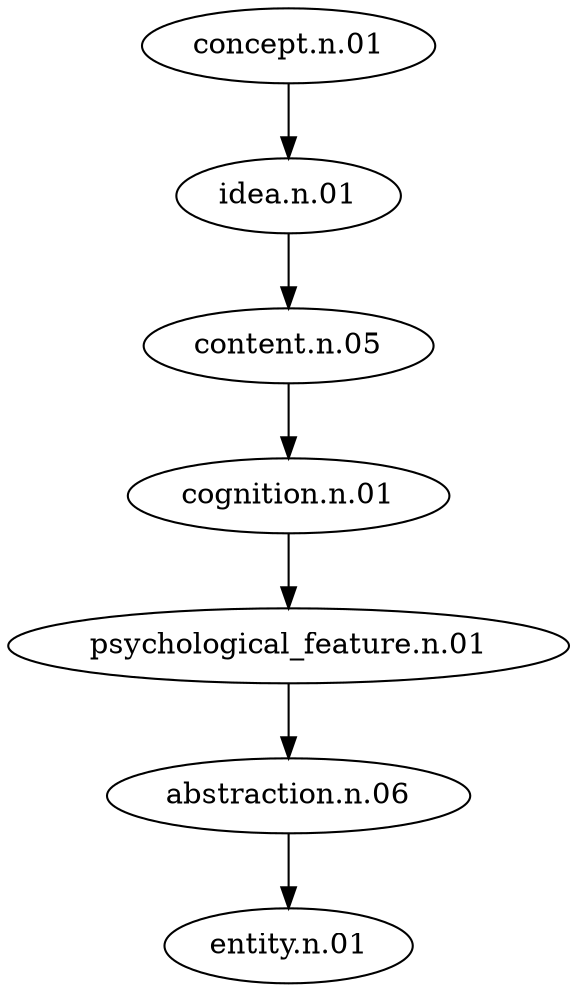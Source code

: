 strict digraph  {
"psychological_feature.n.01" [classname=psychological_feature, definition="a feature of the mental life of a living organism", depth=2, id=n00023100, synid="psychological_feature.n.01"];
"entity.n.01" [classname=entity, definition="that which is perceived or known or inferred to have its own distinct existence (living or nonliving)", depth=0, id=n00001740, synid="entity.n.01"];
"concept.n.01" [classname=concept, definition="an abstract or general idea inferred or derived from specific instances", depth=6, id=n05835747, synid="concept.n.01"];
"cognition.n.01" [classname=cognition, definition="the psychological result of perception and learning and reasoning", depth=3, id=n00023271, synid="cognition.n.01"];
"content.n.05" [classname=content, definition="the sum or range of what has been perceived, discovered, or learned", depth=4, id=n05809192, synid="content.n.05"];
"idea.n.01" [classname=idea, definition="the content of cognition; the main thing you are thinking about", depth=5, id=n05833840, synid="idea.n.01"];
"abstraction.n.06" [classname=abstraction, definition="a general concept formed by extracting common features from specific examples", depth=1, id=n00002137, synid="abstraction.n.06"];
"psychological_feature.n.01" -> "abstraction.n.06";
"concept.n.01" -> "idea.n.01";
"cognition.n.01" -> "psychological_feature.n.01";
"content.n.05" -> "cognition.n.01";
"idea.n.01" -> "content.n.05";
"abstraction.n.06" -> "entity.n.01";
}
